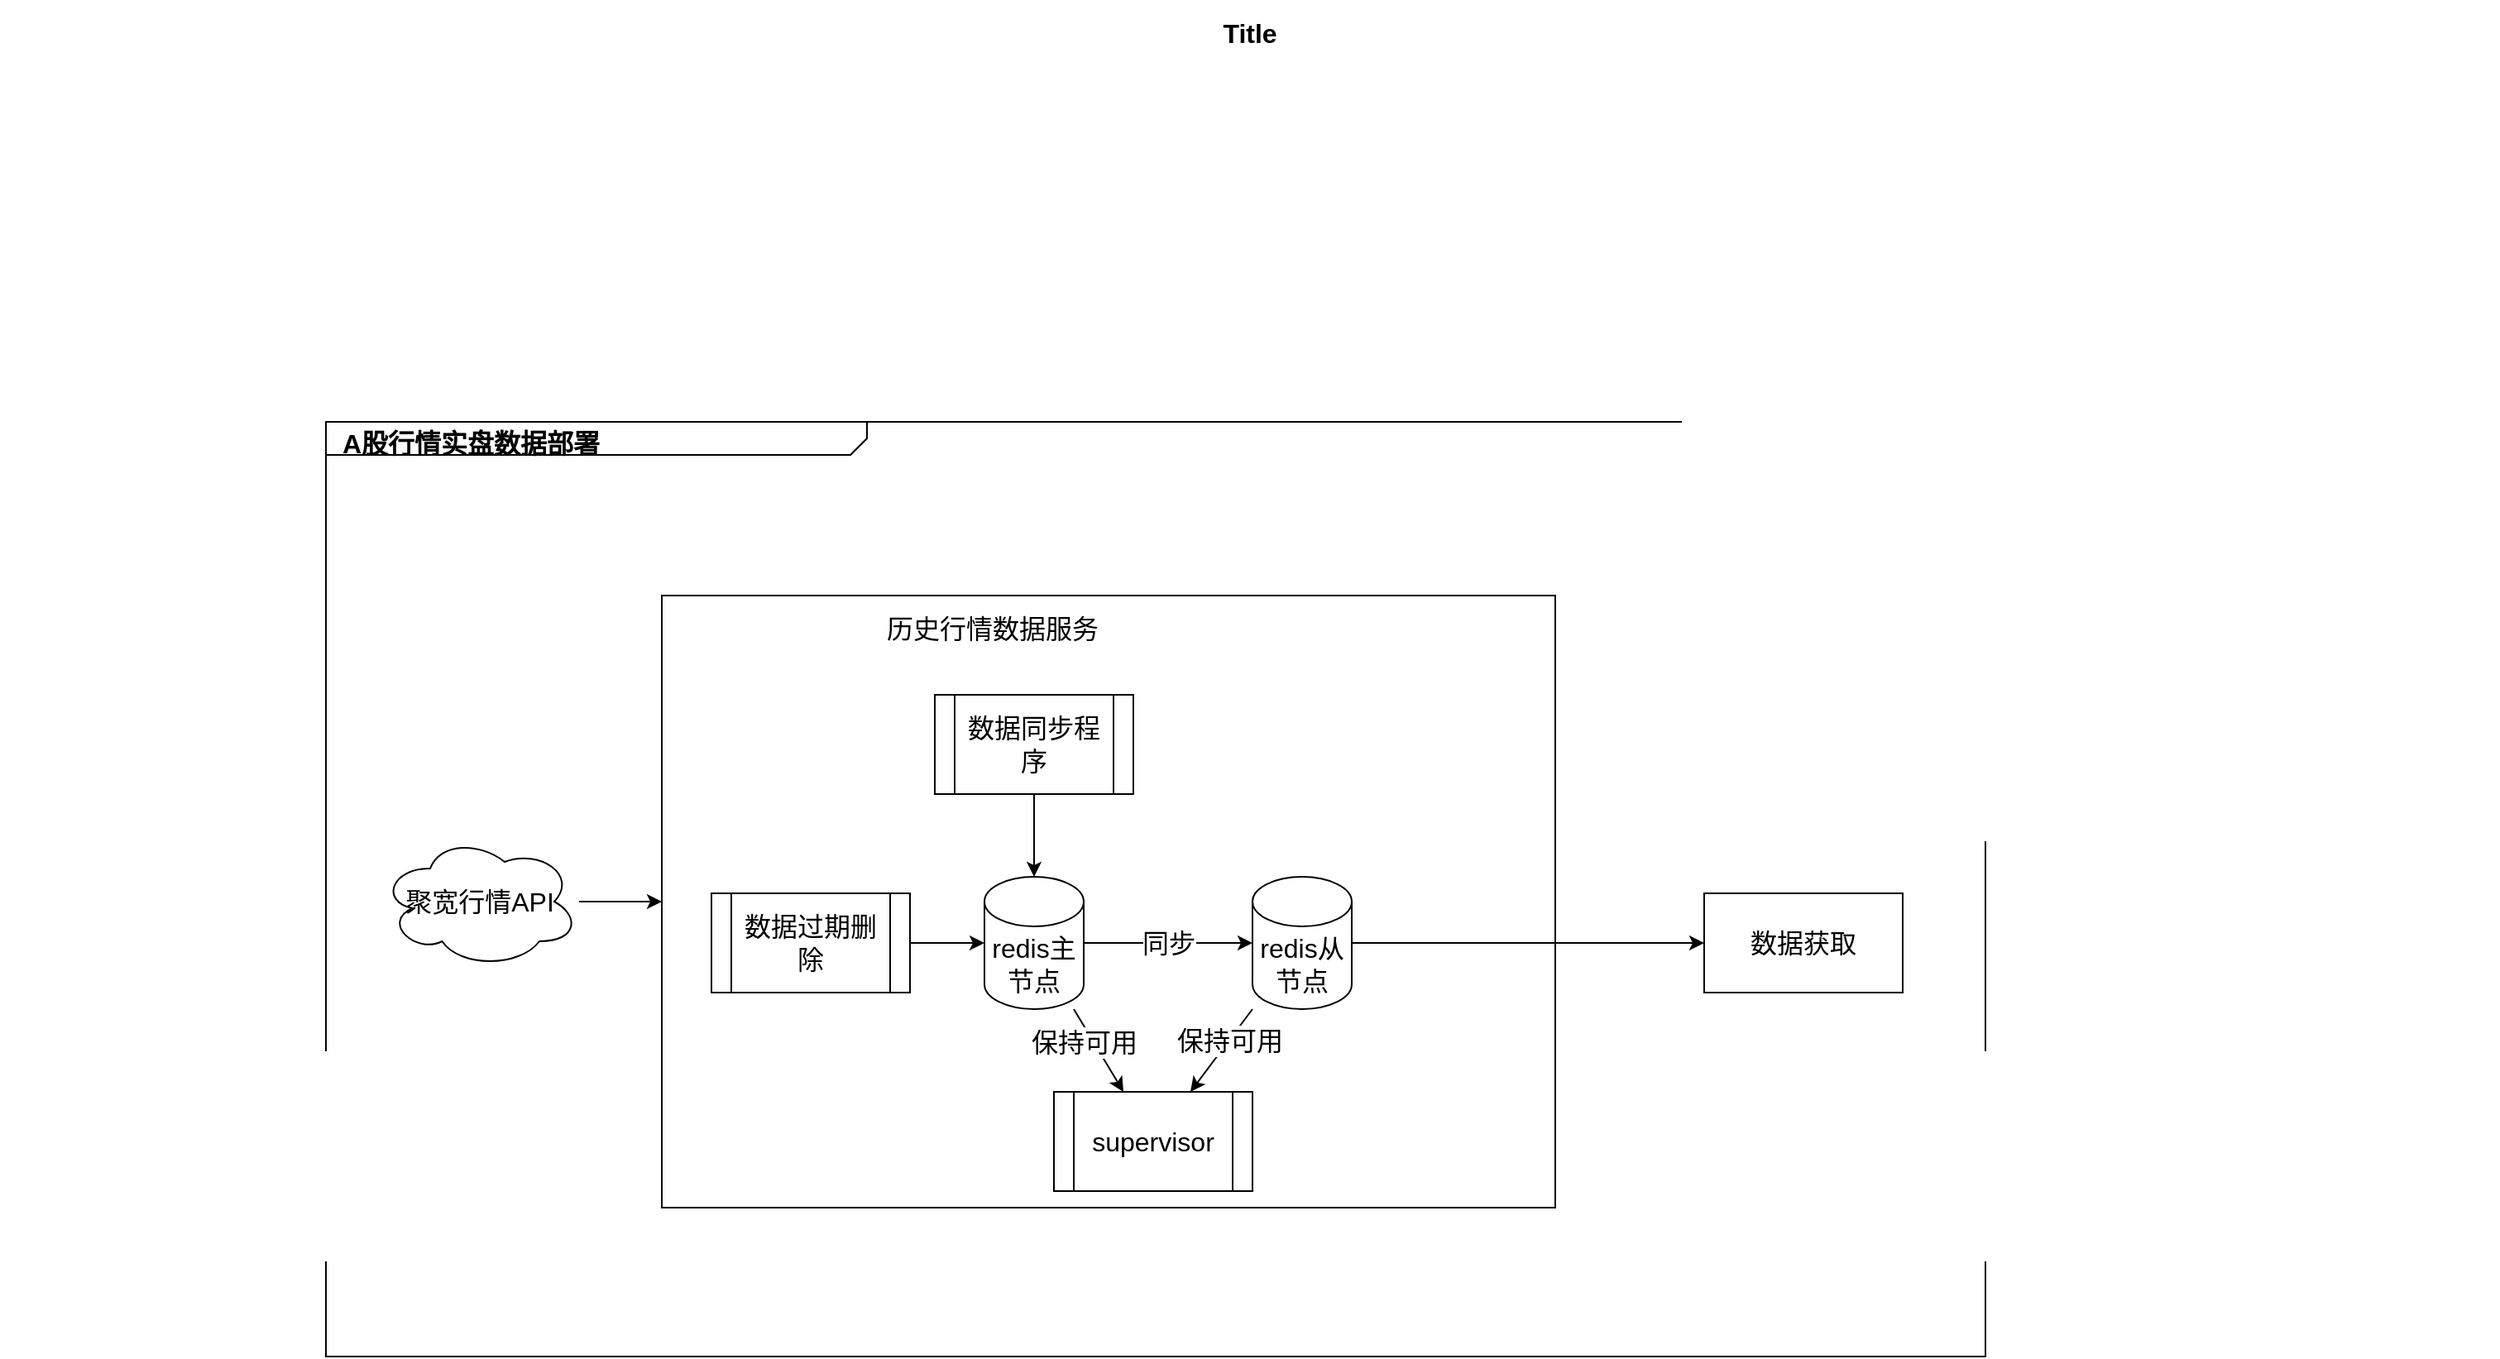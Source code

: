 <mxfile version="14.5.3" type="github">
  <diagram name="Page-1" id="929967ad-93f9-6ef4-fab6-5d389245f69c">
    <mxGraphModel dx="1426" dy="737" grid="1" gridSize="10" guides="1" tooltips="1" connect="1" arrows="1" fold="1" page="1" pageScale="1.5" pageWidth="1169" pageHeight="826" background="none" math="0" shadow="0">
      <root>
        <mxCell id="0" style=";html=1;" />
        <mxCell id="1" style=";html=1;" parent="0" />
        <mxCell id="1672d66443f91eb5-1" value="&lt;p style=&quot;margin: 4px 0px 0px 10px; text-align: left; font-size: 16px;&quot;&gt;&lt;b style=&quot;font-size: 16px;&quot;&gt;A股行情实盘数据部署&lt;/b&gt;&lt;/p&gt;" style="html=1;strokeWidth=1;shape=mxgraph.sysml.package;html=1;overflow=fill;whiteSpace=wrap;fillColor=none;gradientColor=none;fontSize=16;align=center;labelX=327.64;" parent="1" vertex="1">
          <mxGeometry x="317" y="295" width="1003" height="565" as="geometry" />
        </mxCell>
        <mxCell id="BeP2GAJUtShJ0mvzGdoW-6" value="" style="rounded=0;whiteSpace=wrap;html=1;fontSize=16;labelBorderColor=#000000;" vertex="1" parent="1">
          <mxGeometry x="520" y="400" width="540" height="370" as="geometry" />
        </mxCell>
        <mxCell id="1672d66443f91eb5-13" style="edgeStyle=orthogonalEdgeStyle;rounded=0;html=1;jettySize=auto;orthogonalLoop=1;endArrow=circlePlus;endFill=0;" parent="1" target="1672d66443f91eb5-2" edge="1">
          <mxGeometry relative="1" as="geometry">
            <Array as="points">
              <mxPoint x="477" y="485" />
              <mxPoint x="517" y="485" />
            </Array>
            <mxPoint x="477" y="535" as="sourcePoint" />
          </mxGeometry>
        </mxCell>
        <mxCell id="1672d66443f91eb5-21" style="edgeStyle=none;rounded=0;html=1;dashed=1;endArrow=none;endFill=0;jettySize=auto;orthogonalLoop=1;" parent="1" source="1672d66443f91eb5-6" edge="1">
          <mxGeometry relative="1" as="geometry">
            <mxPoint x="1066.583" y="655" as="targetPoint" />
          </mxGeometry>
        </mxCell>
        <mxCell id="1672d66443f91eb5-16" style="edgeStyle=orthogonalEdgeStyle;rounded=0;html=1;endArrow=circlePlus;endFill=0;jettySize=auto;orthogonalLoop=1;entryX=0.25;entryY=1;" parent="1" source="1672d66443f91eb5-7" edge="1">
          <mxGeometry relative="1" as="geometry">
            <Array as="points">
              <mxPoint x="627" y="635" />
              <mxPoint x="677" y="635" />
            </Array>
            <mxPoint x="677" y="605" as="targetPoint" />
          </mxGeometry>
        </mxCell>
        <mxCell id="1672d66443f91eb5-17" style="edgeStyle=orthogonalEdgeStyle;rounded=0;html=1;endArrow=circlePlus;endFill=0;jettySize=auto;orthogonalLoop=1;entryX=0.5;entryY=1;" parent="1" source="1672d66443f91eb5-8" edge="1">
          <mxGeometry relative="1" as="geometry">
            <Array as="points">
              <mxPoint x="817" y="635" />
              <mxPoint x="717" y="635" />
            </Array>
            <mxPoint x="717" y="605" as="targetPoint" />
          </mxGeometry>
        </mxCell>
        <mxCell id="1672d66443f91eb5-18" style="edgeStyle=orthogonalEdgeStyle;rounded=0;html=1;endArrow=circlePlus;endFill=0;jettySize=auto;orthogonalLoop=1;entryX=0.75;entryY=1;" parent="1" source="1672d66443f91eb5-9" edge="1">
          <mxGeometry relative="1" as="geometry">
            <Array as="points">
              <mxPoint x="1017" y="625" />
              <mxPoint x="757" y="625" />
            </Array>
            <mxPoint x="757" y="605" as="targetPoint" />
          </mxGeometry>
        </mxCell>
        <mxCell id="1672d66443f91eb5-22" style="edgeStyle=none;rounded=0;html=1;dashed=1;endArrow=none;endFill=0;jettySize=auto;orthogonalLoop=1;" parent="1" target="1672d66443f91eb5-3" edge="1">
          <mxGeometry relative="1" as="geometry">
            <mxPoint x="1017" y="655" as="sourcePoint" />
          </mxGeometry>
        </mxCell>
        <mxCell id="1672d66443f91eb5-14" style="edgeStyle=orthogonalEdgeStyle;rounded=0;html=1;endArrow=circlePlus;endFill=0;jettySize=auto;orthogonalLoop=1;" parent="1" source="1672d66443f91eb5-10" edge="1">
          <mxGeometry relative="1" as="geometry">
            <Array as="points">
              <mxPoint x="477" y="755" />
              <mxPoint x="477" y="755" />
            </Array>
            <mxPoint x="477" y="615" as="targetPoint" />
          </mxGeometry>
        </mxCell>
        <mxCell id="1672d66443f91eb5-19" style="rounded=0;html=1;endArrow=none;endFill=0;jettySize=auto;orthogonalLoop=1;dashed=1;" parent="1" target="1672d66443f91eb5-9" edge="1">
          <mxGeometry relative="1" as="geometry">
            <mxPoint x="951.545" y="825" as="sourcePoint" />
          </mxGeometry>
        </mxCell>
        <mxCell id="1672d66443f91eb5-20" style="edgeStyle=none;rounded=0;html=1;dashed=1;endArrow=none;endFill=0;jettySize=auto;orthogonalLoop=1;" parent="1" target="1672d66443f91eb5-6" edge="1">
          <mxGeometry relative="1" as="geometry">
            <mxPoint x="1187" y="825" as="sourcePoint" />
          </mxGeometry>
        </mxCell>
        <mxCell id="1672d66443f91eb5-23" value="Title" style="text;strokeColor=none;fillColor=none;html=1;fontSize=16;fontStyle=1;verticalAlign=middle;align=center;" parent="1" vertex="1">
          <mxGeometry x="120" y="40" width="1510" height="40" as="geometry" />
        </mxCell>
        <mxCell id="BeP2GAJUtShJ0mvzGdoW-3" value="聚宽行情API" style="ellipse;shape=cloud;whiteSpace=wrap;html=1;fontSize=16;" vertex="1" parent="1">
          <mxGeometry x="350" y="545" width="120" height="80" as="geometry" />
        </mxCell>
        <mxCell id="BeP2GAJUtShJ0mvzGdoW-4" value="" style="endArrow=classic;html=1;fontSize=16;" edge="1" parent="1" source="BeP2GAJUtShJ0mvzGdoW-3" target="BeP2GAJUtShJ0mvzGdoW-6">
          <mxGeometry width="50" height="50" relative="1" as="geometry">
            <mxPoint x="680" y="620" as="sourcePoint" />
            <mxPoint x="640" y="585" as="targetPoint" />
          </mxGeometry>
        </mxCell>
        <mxCell id="BeP2GAJUtShJ0mvzGdoW-5" value="redis主节点" style="shape=cylinder3;whiteSpace=wrap;html=1;boundedLbl=1;backgroundOutline=1;size=15;fontSize=16;" vertex="1" parent="1">
          <mxGeometry x="715" y="570" width="60" height="80" as="geometry" />
        </mxCell>
        <mxCell id="BeP2GAJUtShJ0mvzGdoW-8" value="数据同步程序" style="shape=process;whiteSpace=wrap;html=1;backgroundOutline=1;fontSize=16;" vertex="1" parent="1">
          <mxGeometry x="685" y="460" width="120" height="60" as="geometry" />
        </mxCell>
        <mxCell id="BeP2GAJUtShJ0mvzGdoW-9" value="数据过期删除" style="shape=process;whiteSpace=wrap;html=1;backgroundOutline=1;fontSize=16;" vertex="1" parent="1">
          <mxGeometry x="550" y="580" width="120" height="60" as="geometry" />
        </mxCell>
        <mxCell id="BeP2GAJUtShJ0mvzGdoW-10" value="" style="endArrow=classic;html=1;fontSize=16;" edge="1" parent="1" source="BeP2GAJUtShJ0mvzGdoW-8" target="BeP2GAJUtShJ0mvzGdoW-5">
          <mxGeometry width="50" height="50" relative="1" as="geometry">
            <mxPoint x="530" y="610" as="sourcePoint" />
            <mxPoint x="580" y="560" as="targetPoint" />
          </mxGeometry>
        </mxCell>
        <mxCell id="BeP2GAJUtShJ0mvzGdoW-11" value="" style="endArrow=classic;html=1;fontSize=16;" edge="1" parent="1" source="BeP2GAJUtShJ0mvzGdoW-9" target="BeP2GAJUtShJ0mvzGdoW-5">
          <mxGeometry width="50" height="50" relative="1" as="geometry">
            <mxPoint x="755" y="500" as="sourcePoint" />
            <mxPoint x="755" y="540" as="targetPoint" />
          </mxGeometry>
        </mxCell>
        <mxCell id="BeP2GAJUtShJ0mvzGdoW-13" value="历史行情数据服务" style="text;html=1;strokeColor=none;fillColor=none;align=center;verticalAlign=middle;whiteSpace=wrap;rounded=0;fontSize=16;" vertex="1" parent="1">
          <mxGeometry x="650" y="410" width="140" height="20" as="geometry" />
        </mxCell>
        <mxCell id="BeP2GAJUtShJ0mvzGdoW-14" value="redis从节点" style="shape=cylinder3;whiteSpace=wrap;html=1;boundedLbl=1;backgroundOutline=1;size=15;fontSize=16;" vertex="1" parent="1">
          <mxGeometry x="877" y="570" width="60" height="80" as="geometry" />
        </mxCell>
        <mxCell id="BeP2GAJUtShJ0mvzGdoW-15" value="同步" style="endArrow=classic;html=1;fontSize=16;startArrow=none;startFill=0;" edge="1" parent="1" source="BeP2GAJUtShJ0mvzGdoW-5" target="BeP2GAJUtShJ0mvzGdoW-14">
          <mxGeometry width="50" height="50" relative="1" as="geometry">
            <mxPoint x="480" y="595" as="sourcePoint" />
            <mxPoint x="660" y="595" as="targetPoint" />
          </mxGeometry>
        </mxCell>
        <mxCell id="BeP2GAJUtShJ0mvzGdoW-17" value="supervisor" style="shape=process;whiteSpace=wrap;html=1;backgroundOutline=1;fontSize=16;" vertex="1" parent="1">
          <mxGeometry x="757" y="700" width="120" height="60" as="geometry" />
        </mxCell>
        <mxCell id="BeP2GAJUtShJ0mvzGdoW-18" value="" style="endArrow=classic;html=1;fontSize=16;" edge="1" parent="1" source="BeP2GAJUtShJ0mvzGdoW-5" target="BeP2GAJUtShJ0mvzGdoW-17">
          <mxGeometry width="50" height="50" relative="1" as="geometry">
            <mxPoint x="680" y="620" as="sourcePoint" />
            <mxPoint x="725" y="620" as="targetPoint" />
          </mxGeometry>
        </mxCell>
        <mxCell id="BeP2GAJUtShJ0mvzGdoW-21" value="保持可用" style="edgeLabel;html=1;align=center;verticalAlign=middle;resizable=0;points=[];fontSize=16;" vertex="1" connectable="0" parent="BeP2GAJUtShJ0mvzGdoW-18">
          <mxGeometry x="-0.594" y="-4" relative="1" as="geometry">
            <mxPoint x="3.26" y="7.65" as="offset" />
          </mxGeometry>
        </mxCell>
        <mxCell id="BeP2GAJUtShJ0mvzGdoW-20" value="" style="endArrow=classic;html=1;fontSize=16;" edge="1" parent="1" source="BeP2GAJUtShJ0mvzGdoW-14" target="BeP2GAJUtShJ0mvzGdoW-17">
          <mxGeometry width="50" height="50" relative="1" as="geometry">
            <mxPoint x="779" y="660" as="sourcePoint" />
            <mxPoint x="809" y="710" as="targetPoint" />
          </mxGeometry>
        </mxCell>
        <mxCell id="BeP2GAJUtShJ0mvzGdoW-22" value="保持可用" style="edgeLabel;html=1;align=center;verticalAlign=middle;resizable=0;points=[];fontSize=16;" vertex="1" connectable="0" parent="BeP2GAJUtShJ0mvzGdoW-20">
          <mxGeometry x="-0.27" relative="1" as="geometry">
            <mxPoint as="offset" />
          </mxGeometry>
        </mxCell>
        <mxCell id="BeP2GAJUtShJ0mvzGdoW-23" value="数据获取" style="rounded=0;whiteSpace=wrap;html=1;fontSize=16;" vertex="1" parent="1">
          <mxGeometry x="1150" y="580" width="120" height="60" as="geometry" />
        </mxCell>
        <mxCell id="BeP2GAJUtShJ0mvzGdoW-24" value="" style="endArrow=classic;html=1;fontSize=16;startArrow=none;startFill=0;" edge="1" parent="1" source="BeP2GAJUtShJ0mvzGdoW-14" target="BeP2GAJUtShJ0mvzGdoW-23">
          <mxGeometry width="50" height="50" relative="1" as="geometry">
            <mxPoint x="910" y="611" as="sourcePoint" />
            <mxPoint x="887" y="620" as="targetPoint" />
          </mxGeometry>
        </mxCell>
      </root>
    </mxGraphModel>
  </diagram>
</mxfile>
